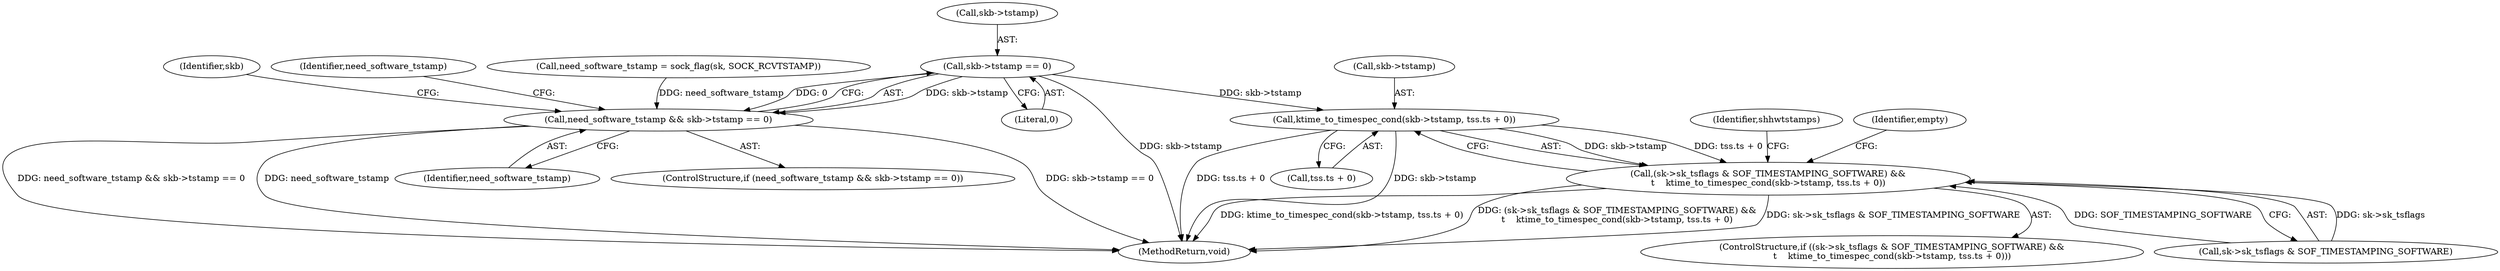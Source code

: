 digraph "0_linux_4ef1b2869447411ad3ef91ad7d4891a83c1a509a_2@pointer" {
"1000125" [label="(Call,skb->tstamp == 0)"];
"1000123" [label="(Call,need_software_tstamp && skb->tstamp == 0)"];
"1000182" [label="(Call,ktime_to_timespec_cond(skb->tstamp, tss.ts + 0))"];
"1000176" [label="(Call,(sk->sk_tsflags & SOF_TIMESTAMPING_SOFTWARE) &&\n\t    ktime_to_timespec_cond(skb->tstamp, tss.ts + 0))"];
"1000131" [label="(Identifier,skb)"];
"1000133" [label="(Identifier,need_software_tstamp)"];
"1000182" [label="(Call,ktime_to_timespec_cond(skb->tstamp, tss.ts + 0))"];
"1000129" [label="(Literal,0)"];
"1000183" [label="(Call,skb->tstamp)"];
"1000186" [label="(Call,tss.ts + 0)"];
"1000122" [label="(ControlStructure,if (need_software_tstamp && skb->tstamp == 0))"];
"1000249" [label="(MethodReturn,void)"];
"1000126" [label="(Call,skb->tstamp)"];
"1000192" [label="(Identifier,empty)"];
"1000175" [label="(ControlStructure,if ((sk->sk_tsflags & SOF_TIMESTAMPING_SOFTWARE) &&\n\t    ktime_to_timespec_cond(skb->tstamp, tss.ts + 0)))"];
"1000176" [label="(Call,(sk->sk_tsflags & SOF_TIMESTAMPING_SOFTWARE) &&\n\t    ktime_to_timespec_cond(skb->tstamp, tss.ts + 0))"];
"1000177" [label="(Call,sk->sk_tsflags & SOF_TIMESTAMPING_SOFTWARE)"];
"1000123" [label="(Call,need_software_tstamp && skb->tstamp == 0)"];
"1000196" [label="(Identifier,shhwtstamps)"];
"1000125" [label="(Call,skb->tstamp == 0)"];
"1000124" [label="(Identifier,need_software_tstamp)"];
"1000107" [label="(Call,need_software_tstamp = sock_flag(sk, SOCK_RCVTSTAMP))"];
"1000125" -> "1000123"  [label="AST: "];
"1000125" -> "1000129"  [label="CFG: "];
"1000126" -> "1000125"  [label="AST: "];
"1000129" -> "1000125"  [label="AST: "];
"1000123" -> "1000125"  [label="CFG: "];
"1000125" -> "1000249"  [label="DDG: skb->tstamp"];
"1000125" -> "1000123"  [label="DDG: skb->tstamp"];
"1000125" -> "1000123"  [label="DDG: 0"];
"1000125" -> "1000182"  [label="DDG: skb->tstamp"];
"1000123" -> "1000122"  [label="AST: "];
"1000123" -> "1000124"  [label="CFG: "];
"1000124" -> "1000123"  [label="AST: "];
"1000131" -> "1000123"  [label="CFG: "];
"1000133" -> "1000123"  [label="CFG: "];
"1000123" -> "1000249"  [label="DDG: skb->tstamp == 0"];
"1000123" -> "1000249"  [label="DDG: need_software_tstamp && skb->tstamp == 0"];
"1000123" -> "1000249"  [label="DDG: need_software_tstamp"];
"1000107" -> "1000123"  [label="DDG: need_software_tstamp"];
"1000182" -> "1000176"  [label="AST: "];
"1000182" -> "1000186"  [label="CFG: "];
"1000183" -> "1000182"  [label="AST: "];
"1000186" -> "1000182"  [label="AST: "];
"1000176" -> "1000182"  [label="CFG: "];
"1000182" -> "1000249"  [label="DDG: tss.ts + 0"];
"1000182" -> "1000249"  [label="DDG: skb->tstamp"];
"1000182" -> "1000176"  [label="DDG: skb->tstamp"];
"1000182" -> "1000176"  [label="DDG: tss.ts + 0"];
"1000176" -> "1000175"  [label="AST: "];
"1000176" -> "1000177"  [label="CFG: "];
"1000177" -> "1000176"  [label="AST: "];
"1000192" -> "1000176"  [label="CFG: "];
"1000196" -> "1000176"  [label="CFG: "];
"1000176" -> "1000249"  [label="DDG: ktime_to_timespec_cond(skb->tstamp, tss.ts + 0)"];
"1000176" -> "1000249"  [label="DDG: (sk->sk_tsflags & SOF_TIMESTAMPING_SOFTWARE) &&\n\t    ktime_to_timespec_cond(skb->tstamp, tss.ts + 0)"];
"1000176" -> "1000249"  [label="DDG: sk->sk_tsflags & SOF_TIMESTAMPING_SOFTWARE"];
"1000177" -> "1000176"  [label="DDG: sk->sk_tsflags"];
"1000177" -> "1000176"  [label="DDG: SOF_TIMESTAMPING_SOFTWARE"];
}
